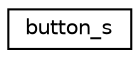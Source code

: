 digraph "Graphical Class Hierarchy"
{
 // LATEX_PDF_SIZE
  edge [fontname="Helvetica",fontsize="10",labelfontname="Helvetica",labelfontsize="10"];
  node [fontname="Helvetica",fontsize="10",shape=record];
  rankdir="LR";
  Node0 [label="button_s",height=0.2,width=0.4,color="black", fillcolor="white", style="filled",URL="$structbutton__s.html",tooltip=" "];
}
